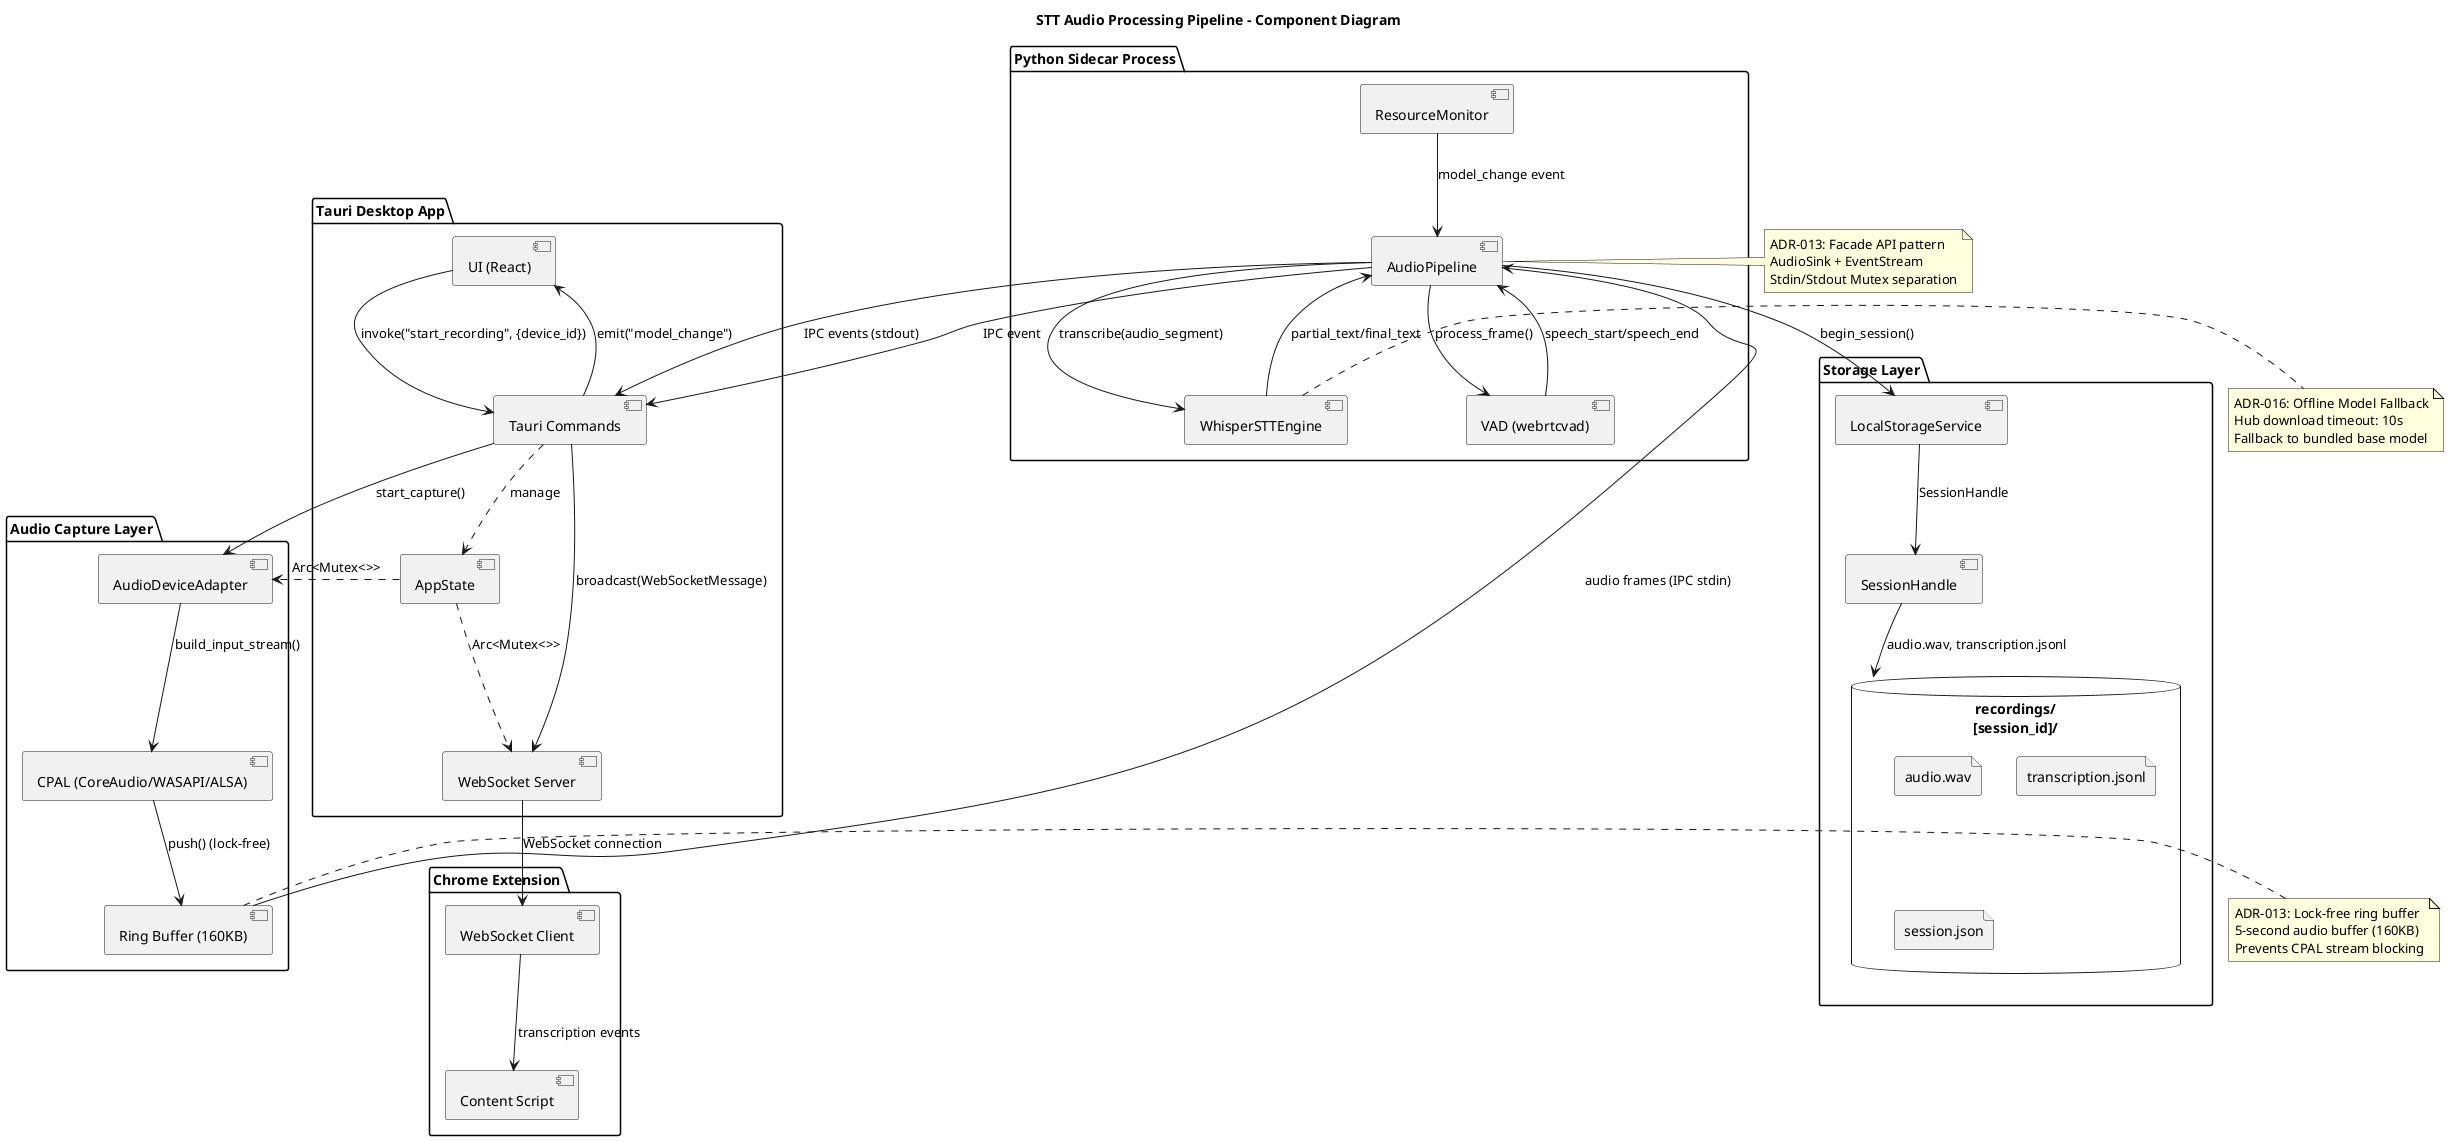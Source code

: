 @startuml CMP-001_STT-Audio-Processing-Pipeline
!define RECTANGLE class

title STT Audio Processing Pipeline - Component Diagram
' Related: STT-REQ-001, STT-REQ-002, STT-REQ-003, STT-REQ-006
' MVP1 Core Implementation Milestone (2025-10-19)

package "Tauri Desktop App" {
    [UI (React)] as UI
    [Tauri Commands] as Commands
    [AppState] as State
    [WebSocket Server] as WSServer
}

package "Audio Capture Layer" {
    [AudioDeviceAdapter] as Adapter
    [CPAL (CoreAudio/WASAPI/ALSA)] as CPAL
    [Ring Buffer (160KB)] as RingBuffer
}

package "Python Sidecar Process" {
    [AudioPipeline] as Pipeline
    [VAD (webrtcvad)] as VAD
    [WhisperSTTEngine] as Whisper
    [ResourceMonitor] as ResMonitor
}

package "Storage Layer" {
    [LocalStorageService] as Storage
    [SessionHandle] as Session
    database "recordings/\n[session_id]/" as DB {
        file "audio.wav"
        file "transcription.jsonl"
        file "session.json"
    }
}

package "Chrome Extension" {
    [Content Script] as ContentScript
    [WebSocket Client] as WSClient
}

' Data Flow - Audio Recording
UI --> Commands : invoke("start_recording", {device_id})
Commands --> Adapter : start_capture()
Adapter --> CPAL : build_input_stream()
CPAL --> RingBuffer : push() (lock-free)
RingBuffer --> Pipeline : audio frames (IPC stdin)

' Data Flow - STT Processing
Pipeline --> VAD : process_frame()
VAD --> Pipeline : speech_start/speech_end
Pipeline --> Whisper : transcribe(audio_segment)
Whisper --> Pipeline : partial_text/final_text
Pipeline --> Commands : IPC events (stdout)

' Data Flow - Resource Monitoring
ResMonitor --> Pipeline : model_change event
Pipeline --> Commands : IPC event
Commands --> UI : emit("model_change")

' Data Flow - Storage
Pipeline --> Storage : begin_session()
Storage --> Session : SessionHandle
Session --> DB : audio.wav, transcription.jsonl

' Data Flow - WebSocket Distribution
Commands --> WSServer : broadcast(WebSocketMessage)
WSServer --> WSClient : WebSocket connection
WSClient --> ContentScript : transcription events

' Component Relationships
Commands ..> State : manage
State ..> Adapter : Arc<Mutex<>>
State ..> WSServer : Arc<Mutex<>>

note right of RingBuffer
  ADR-013: Lock-free ring buffer
  5-second audio buffer (160KB)
  Prevents CPAL stream blocking
end note

note right of Pipeline
  ADR-013: Facade API pattern
  AudioSink + EventStream
  Stdin/Stdout Mutex separation
end note

note right of Whisper
  ADR-016: Offline Model Fallback
  Hub download timeout: 10s
  Fallback to bundled base model
end note

@enduml

